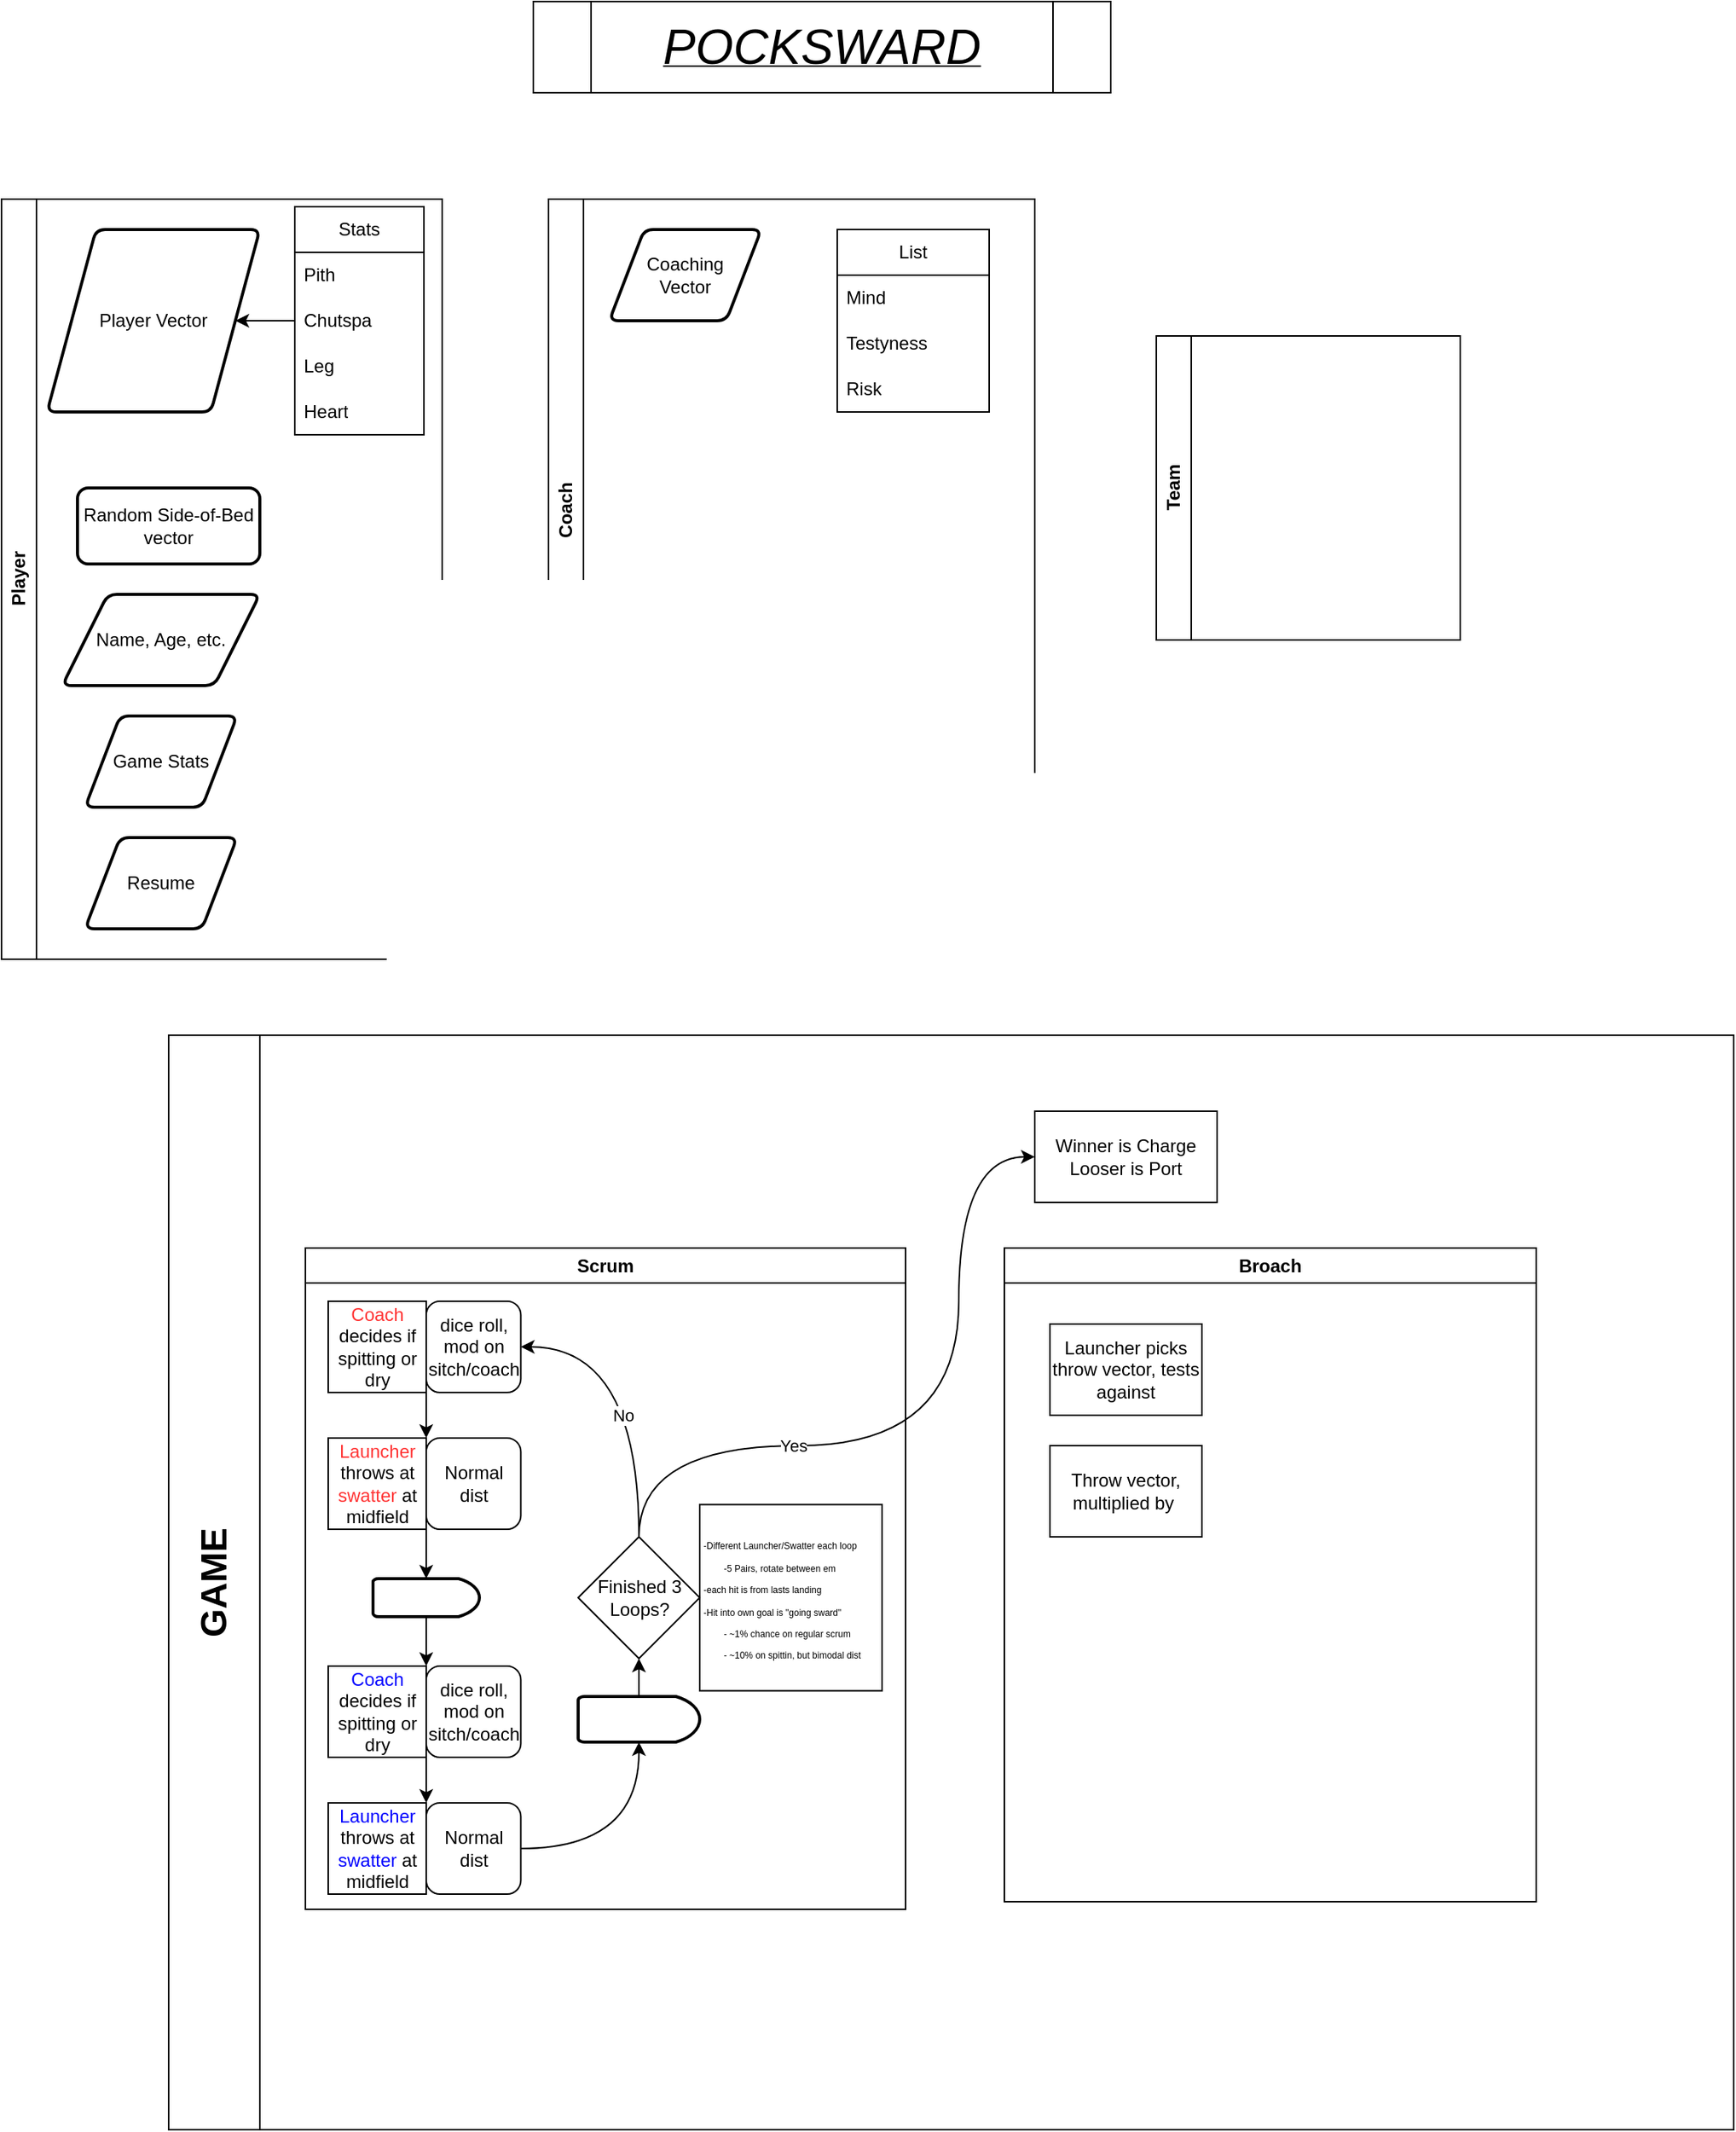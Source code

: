 <mxfile version="21.8.2" type="google">
  <diagram name="Page-1" id="8VVvji6yyK4iROJsNHM2">
    <mxGraphModel grid="1" page="1" gridSize="10" guides="1" tooltips="1" connect="1" arrows="1" fold="1" pageScale="1" pageWidth="850" pageHeight="1100" math="0" shadow="0">
      <root>
        <mxCell id="0" />
        <mxCell id="1" parent="0" />
        <mxCell id="6CWLK8USmKC2c1rMRcYr-1" value="&lt;i style=&quot;&quot;&gt;&lt;u style=&quot;&quot;&gt;&lt;font style=&quot;font-size: 32px;&quot;&gt;POCKSWARD&lt;/font&gt;&lt;/u&gt;&lt;/i&gt;" style="shape=process;whiteSpace=wrap;html=1;backgroundOutline=1;" vertex="1" parent="1">
          <mxGeometry x="540" y="-870" width="380" height="60" as="geometry" />
        </mxCell>
        <mxCell id="LrvtAGxtfW7CsbB4rK7t-2" value="&lt;font style=&quot;font-size: 24px;&quot;&gt;GAME&lt;br&gt;&lt;/font&gt;" style="swimlane;horizontal=0;whiteSpace=wrap;html=1;startSize=60;" vertex="1" parent="1">
          <mxGeometry x="300" y="-190" width="1030" height="720" as="geometry" />
        </mxCell>
        <mxCell id="uPg4Tumh6hNYvUEwxsri-9" value="Scrum" style="swimlane;whiteSpace=wrap;html=1;" vertex="1" parent="LrvtAGxtfW7CsbB4rK7t-2">
          <mxGeometry x="90" y="140" width="395" height="435" as="geometry" />
        </mxCell>
        <mxCell id="04MCu2xoOi-bMP9wf8G--11" value="&lt;font color=&quot;#ff3333&quot;&gt;Launcher&lt;/font&gt; throws at &lt;font color=&quot;#ff3333&quot;&gt;swatter&lt;/font&gt; at midfield" style="rounded=0;whiteSpace=wrap;html=1;" vertex="1" parent="uPg4Tumh6hNYvUEwxsri-9">
          <mxGeometry x="15" y="125" width="64.5" height="60" as="geometry" />
        </mxCell>
        <mxCell id="04MCu2xoOi-bMP9wf8G--16" value="Normal dist" style="rounded=1;whiteSpace=wrap;html=1;" vertex="1" parent="uPg4Tumh6hNYvUEwxsri-9">
          <mxGeometry x="79.5" y="125" width="62.25" height="60" as="geometry" />
        </mxCell>
        <mxCell id="04MCu2xoOi-bMP9wf8G--29" value="&lt;span style=&quot;font-size: 6px; background-color: initial;&quot;&gt;-Different Launcher/Swatter each loop&lt;br&gt;&lt;span style=&quot;white-space: pre;&quot;&gt;&#x9;&lt;/span&gt;-5 Pairs, rotate between em&lt;br&gt;-each hit is from lasts landing&lt;br&gt;-Hit into own goal is &quot;going sward&quot;&lt;br&gt;&lt;span style=&quot;white-space: pre;&quot;&gt;&#x9;&lt;/span&gt;- ~1% chance on regular scrum&lt;br&gt;&lt;span style=&quot;white-space: pre;&quot;&gt;&#x9;&lt;/span&gt;- ~10% on spittin, but bimodal dist&lt;br&gt;&lt;/span&gt;" style="rounded=0;whiteSpace=wrap;html=1;align=left;" vertex="1" parent="uPg4Tumh6hNYvUEwxsri-9">
          <mxGeometry x="259.5" y="168.75" width="120" height="122.5" as="geometry" />
        </mxCell>
        <mxCell id="04MCu2xoOi-bMP9wf8G--36" style="edgeStyle=orthogonalEdgeStyle;curved=1;rounded=0;orthogonalLoop=1;jettySize=auto;html=1;exitX=1;exitY=1;exitDx=0;exitDy=0;entryX=1;entryY=0;entryDx=0;entryDy=0;" edge="1" parent="uPg4Tumh6hNYvUEwxsri-9" source="04MCu2xoOi-bMP9wf8G--34" target="04MCu2xoOi-bMP9wf8G--11">
          <mxGeometry relative="1" as="geometry" />
        </mxCell>
        <mxCell id="04MCu2xoOi-bMP9wf8G--34" value="&lt;font color=&quot;#ff3333&quot;&gt;Coach &lt;/font&gt;decides if spitting or dry" style="rounded=0;whiteSpace=wrap;html=1;" vertex="1" parent="uPg4Tumh6hNYvUEwxsri-9">
          <mxGeometry x="15" y="35" width="64.5" height="60" as="geometry" />
        </mxCell>
        <mxCell id="04MCu2xoOi-bMP9wf8G--35" value="dice roll, mod on sitch/coach" style="rounded=1;whiteSpace=wrap;html=1;" vertex="1" parent="uPg4Tumh6hNYvUEwxsri-9">
          <mxGeometry x="79.5" y="35" width="62.25" height="60" as="geometry" />
        </mxCell>
        <mxCell id="04MCu2xoOi-bMP9wf8G--28" style="edgeStyle=orthogonalEdgeStyle;rounded=0;orthogonalLoop=1;jettySize=auto;html=1;exitX=0.5;exitY=0;exitDx=0;exitDy=0;entryX=1;entryY=0.5;entryDx=0;entryDy=0;curved=1;" edge="1" parent="uPg4Tumh6hNYvUEwxsri-9" source="MI1PErOWdLfNwAChFWtY-5" target="04MCu2xoOi-bMP9wf8G--35">
          <mxGeometry relative="1" as="geometry">
            <Array as="points">
              <mxPoint x="219" y="190" />
              <mxPoint x="219" y="65" />
            </Array>
            <mxPoint x="219.5" y="190" as="sourcePoint" />
          </mxGeometry>
        </mxCell>
        <mxCell id="MI1PErOWdLfNwAChFWtY-6" value="No" style="edgeLabel;html=1;align=center;verticalAlign=middle;resizable=0;points=[];" connectable="0" vertex="1" parent="04MCu2xoOi-bMP9wf8G--28">
          <mxGeometry x="-0.211" y="12" relative="1" as="geometry">
            <mxPoint x="1" as="offset" />
          </mxGeometry>
        </mxCell>
        <mxCell id="04MCu2xoOi-bMP9wf8G--38" value="&lt;font color=&quot;#0000ff&quot;&gt;Launcher&lt;/font&gt; throws at &lt;font color=&quot;#0000ff&quot;&gt;swatter &lt;/font&gt;at midfield" style="rounded=0;whiteSpace=wrap;html=1;" vertex="1" parent="uPg4Tumh6hNYvUEwxsri-9">
          <mxGeometry x="15" y="365" width="64.5" height="60" as="geometry" />
        </mxCell>
        <mxCell id="04MCu2xoOi-bMP9wf8G--39" value="Normal dist" style="rounded=1;whiteSpace=wrap;html=1;" vertex="1" parent="uPg4Tumh6hNYvUEwxsri-9">
          <mxGeometry x="79.5" y="365" width="62.25" height="60" as="geometry" />
        </mxCell>
        <mxCell id="04MCu2xoOi-bMP9wf8G--40" style="edgeStyle=orthogonalEdgeStyle;rounded=0;orthogonalLoop=1;jettySize=auto;html=1;exitX=1;exitY=1;exitDx=0;exitDy=0;entryX=1;entryY=0;entryDx=0;entryDy=0;" edge="1" parent="uPg4Tumh6hNYvUEwxsri-9" source="04MCu2xoOi-bMP9wf8G--41" target="04MCu2xoOi-bMP9wf8G--38">
          <mxGeometry relative="1" as="geometry" />
        </mxCell>
        <mxCell id="04MCu2xoOi-bMP9wf8G--41" value="&lt;font color=&quot;#0000ff&quot;&gt;Coach&lt;/font&gt;&lt;font color=&quot;#ff3333&quot;&gt; &lt;/font&gt;decides if spitting or dry" style="rounded=0;whiteSpace=wrap;html=1;" vertex="1" parent="uPg4Tumh6hNYvUEwxsri-9">
          <mxGeometry x="15" y="275" width="64.5" height="60" as="geometry" />
        </mxCell>
        <mxCell id="04MCu2xoOi-bMP9wf8G--42" value="dice roll, mod on sitch/coach" style="rounded=1;whiteSpace=wrap;html=1;" vertex="1" parent="uPg4Tumh6hNYvUEwxsri-9">
          <mxGeometry x="79.5" y="275" width="62.25" height="60" as="geometry" />
        </mxCell>
        <mxCell id="qCPMD232dvb-v9akhPEh-1" value="" style="strokeWidth=2;html=1;shape=mxgraph.flowchart.delay;whiteSpace=wrap;" vertex="1" parent="uPg4Tumh6hNYvUEwxsri-9">
          <mxGeometry x="44.5" y="217.5" width="70" height="25" as="geometry" />
        </mxCell>
        <mxCell id="04MCu2xoOi-bMP9wf8G--22" style="edgeStyle=orthogonalEdgeStyle;rounded=0;orthogonalLoop=1;jettySize=auto;html=1;exitX=0;exitY=1;exitDx=0;exitDy=0;entryX=0.5;entryY=0;entryDx=0;entryDy=0;entryPerimeter=0;" edge="1" parent="uPg4Tumh6hNYvUEwxsri-9" source="04MCu2xoOi-bMP9wf8G--16" target="qCPMD232dvb-v9akhPEh-1">
          <mxGeometry relative="1" as="geometry">
            <mxPoint x="79.5" y="205" as="targetPoint" />
          </mxGeometry>
        </mxCell>
        <mxCell id="04MCu2xoOi-bMP9wf8G--44" style="edgeStyle=orthogonalEdgeStyle;rounded=0;orthogonalLoop=1;jettySize=auto;html=1;exitX=0.5;exitY=1;exitDx=0;exitDy=0;exitPerimeter=0;entryX=1;entryY=0;entryDx=0;entryDy=0;" edge="1" parent="uPg4Tumh6hNYvUEwxsri-9" source="qCPMD232dvb-v9akhPEh-1" target="04MCu2xoOi-bMP9wf8G--41">
          <mxGeometry relative="1" as="geometry">
            <mxPoint x="79.5" y="255" as="sourcePoint" />
          </mxGeometry>
        </mxCell>
        <mxCell id="qCPMD232dvb-v9akhPEh-3" value="" style="strokeWidth=2;html=1;shape=mxgraph.flowchart.delay;whiteSpace=wrap;" vertex="1" parent="uPg4Tumh6hNYvUEwxsri-9">
          <mxGeometry x="179.5" y="295" width="80" height="30" as="geometry" />
        </mxCell>
        <mxCell id="04MCu2xoOi-bMP9wf8G--27" style="edgeStyle=orthogonalEdgeStyle;curved=1;rounded=0;orthogonalLoop=1;jettySize=auto;html=1;entryX=0.5;entryY=1;entryDx=0;entryDy=0;entryPerimeter=0;exitX=1;exitY=0.5;exitDx=0;exitDy=0;" edge="1" parent="uPg4Tumh6hNYvUEwxsri-9" source="04MCu2xoOi-bMP9wf8G--39" target="qCPMD232dvb-v9akhPEh-3">
          <mxGeometry relative="1" as="geometry">
            <mxPoint x="169.5" y="315" as="sourcePoint" />
            <Array as="points">
              <mxPoint x="219.5" y="395" />
            </Array>
            <mxPoint x="219.5" y="326.25" as="targetPoint" />
          </mxGeometry>
        </mxCell>
        <mxCell id="LrvtAGxtfW7CsbB4rK7t-5" style="edgeStyle=orthogonalEdgeStyle;rounded=0;orthogonalLoop=1;jettySize=auto;html=1;entryX=0.5;entryY=1;entryDx=0;entryDy=0;exitX=0.648;exitY=-0.013;exitDx=0;exitDy=0;exitPerimeter=0;" edge="1" parent="uPg4Tumh6hNYvUEwxsri-9" source="qCPMD232dvb-v9akhPEh-3" target="MI1PErOWdLfNwAChFWtY-5">
          <mxGeometry relative="1" as="geometry">
            <mxPoint x="220" y="300" as="sourcePoint" />
            <mxPoint x="219.5" y="270" as="targetPoint" />
          </mxGeometry>
        </mxCell>
        <mxCell id="MI1PErOWdLfNwAChFWtY-5" value="Finished 3 Loops?" style="rhombus;whiteSpace=wrap;html=1;" vertex="1" parent="uPg4Tumh6hNYvUEwxsri-9">
          <mxGeometry x="179.5" y="190" width="80" height="80" as="geometry" />
        </mxCell>
        <mxCell id="uPg4Tumh6hNYvUEwxsri-13" value="Broach" style="swimlane;whiteSpace=wrap;html=1;" vertex="1" parent="LrvtAGxtfW7CsbB4rK7t-2">
          <mxGeometry x="550" y="140" width="350" height="430" as="geometry" />
        </mxCell>
        <mxCell id="uPg4Tumh6hNYvUEwxsri-21" value="Launcher picks throw vector, tests against" style="rounded=0;whiteSpace=wrap;html=1;" vertex="1" parent="uPg4Tumh6hNYvUEwxsri-13">
          <mxGeometry x="30" y="50" width="100" height="60" as="geometry" />
        </mxCell>
        <mxCell id="uPg4Tumh6hNYvUEwxsri-22" value="Throw vector, multiplied by&amp;nbsp;" style="rounded=0;whiteSpace=wrap;html=1;" vertex="1" parent="uPg4Tumh6hNYvUEwxsri-13">
          <mxGeometry x="30" y="130" width="100" height="60" as="geometry" />
        </mxCell>
        <mxCell id="uPg4Tumh6hNYvUEwxsri-17" value="Winner is Charge&lt;br&gt;Looser is Port" style="rounded=0;whiteSpace=wrap;html=1;" vertex="1" parent="LrvtAGxtfW7CsbB4rK7t-2">
          <mxGeometry x="570" y="50" width="120" height="60" as="geometry" />
        </mxCell>
        <mxCell id="uPg4Tumh6hNYvUEwxsri-18" style="edgeStyle=orthogonalEdgeStyle;rounded=0;orthogonalLoop=1;jettySize=auto;html=1;exitX=0.5;exitY=0;exitDx=0;exitDy=0;entryX=0;entryY=0.5;entryDx=0;entryDy=0;curved=1;" edge="1" parent="LrvtAGxtfW7CsbB4rK7t-2" source="MI1PErOWdLfNwAChFWtY-5" target="uPg4Tumh6hNYvUEwxsri-17">
          <mxGeometry relative="1" as="geometry">
            <Array as="points">
              <mxPoint x="310" y="330" />
              <mxPoint x="310" y="270" />
              <mxPoint x="520" y="270" />
              <mxPoint x="520" y="80" />
            </Array>
            <mxPoint x="309.5" y="330" as="sourcePoint" />
          </mxGeometry>
        </mxCell>
        <mxCell id="MI1PErOWdLfNwAChFWtY-7" value="Yes" style="edgeLabel;html=1;align=center;verticalAlign=middle;resizable=0;points=[];" connectable="0" vertex="1" parent="uPg4Tumh6hNYvUEwxsri-18">
          <mxGeometry x="-0.372" y="-3" relative="1" as="geometry">
            <mxPoint x="1" y="-3" as="offset" />
          </mxGeometry>
        </mxCell>
        <mxCell id="uPg4Tumh6hNYvUEwxsri-1" value="Player" style="swimlane;horizontal=0;whiteSpace=wrap;html=1;" vertex="1" parent="1">
          <mxGeometry x="190" y="-740" width="290" height="500" as="geometry" />
        </mxCell>
        <mxCell id="uPg4Tumh6hNYvUEwxsri-2" value="Player Vector" style="shape=parallelogram;html=1;strokeWidth=2;perimeter=parallelogramPerimeter;whiteSpace=wrap;rounded=1;arcSize=12;size=0.23;" vertex="1" parent="uPg4Tumh6hNYvUEwxsri-1">
          <mxGeometry x="30" y="20" width="140" height="120" as="geometry" />
        </mxCell>
        <mxCell id="uPg4Tumh6hNYvUEwxsri-3" value="Random Side-of-Bed vector" style="rounded=1;whiteSpace=wrap;html=1;absoluteArcSize=1;arcSize=14;strokeWidth=2;" vertex="1" parent="uPg4Tumh6hNYvUEwxsri-1">
          <mxGeometry x="50" y="190" width="120" height="50" as="geometry" />
        </mxCell>
        <mxCell id="uPg4Tumh6hNYvUEwxsri-5" value="Name, Age, etc." style="shape=parallelogram;html=1;strokeWidth=2;perimeter=parallelogramPerimeter;whiteSpace=wrap;rounded=1;arcSize=12;size=0.23;" vertex="1" parent="uPg4Tumh6hNYvUEwxsri-1">
          <mxGeometry x="40" y="260" width="130" height="60" as="geometry" />
        </mxCell>
        <mxCell id="uPg4Tumh6hNYvUEwxsri-6" value="Game Stats" style="shape=parallelogram;html=1;strokeWidth=2;perimeter=parallelogramPerimeter;whiteSpace=wrap;rounded=1;arcSize=12;size=0.23;" vertex="1" parent="uPg4Tumh6hNYvUEwxsri-1">
          <mxGeometry x="55" y="340" width="100" height="60" as="geometry" />
        </mxCell>
        <mxCell id="uPg4Tumh6hNYvUEwxsri-7" value="Resume" style="shape=parallelogram;html=1;strokeWidth=2;perimeter=parallelogramPerimeter;whiteSpace=wrap;rounded=1;arcSize=12;size=0.23;" vertex="1" parent="uPg4Tumh6hNYvUEwxsri-1">
          <mxGeometry x="55" y="420" width="100" height="60" as="geometry" />
        </mxCell>
        <mxCell id="uPg4Tumh6hNYvUEwxsri-23" value="Stats" style="swimlane;fontStyle=0;childLayout=stackLayout;horizontal=1;startSize=30;horizontalStack=0;resizeParent=1;resizeParentMax=0;resizeLast=0;collapsible=1;marginBottom=0;whiteSpace=wrap;html=1;" vertex="1" parent="uPg4Tumh6hNYvUEwxsri-1">
          <mxGeometry x="193" y="5" width="85" height="150" as="geometry">
            <mxRectangle x="190" y="10" width="70" height="30" as="alternateBounds" />
          </mxGeometry>
        </mxCell>
        <mxCell id="uPg4Tumh6hNYvUEwxsri-24" value="Pith" style="text;strokeColor=none;fillColor=none;align=left;verticalAlign=middle;spacingLeft=4;spacingRight=4;overflow=hidden;points=[[0,0.5],[1,0.5]];portConstraint=eastwest;rotatable=0;whiteSpace=wrap;html=1;" vertex="1" parent="uPg4Tumh6hNYvUEwxsri-23">
          <mxGeometry y="30" width="85" height="30" as="geometry" />
        </mxCell>
        <mxCell id="uPg4Tumh6hNYvUEwxsri-25" value="Chutspa" style="text;strokeColor=none;fillColor=none;align=left;verticalAlign=middle;spacingLeft=4;spacingRight=4;overflow=hidden;points=[[0,0.5],[1,0.5]];portConstraint=eastwest;rotatable=0;whiteSpace=wrap;html=1;" vertex="1" parent="uPg4Tumh6hNYvUEwxsri-23">
          <mxGeometry y="60" width="85" height="30" as="geometry" />
        </mxCell>
        <mxCell id="uPg4Tumh6hNYvUEwxsri-26" value="Leg" style="text;strokeColor=none;fillColor=none;align=left;verticalAlign=middle;spacingLeft=4;spacingRight=4;overflow=hidden;points=[[0,0.5],[1,0.5]];portConstraint=eastwest;rotatable=0;whiteSpace=wrap;html=1;" vertex="1" parent="uPg4Tumh6hNYvUEwxsri-23">
          <mxGeometry y="90" width="85" height="30" as="geometry" />
        </mxCell>
        <mxCell id="uPg4Tumh6hNYvUEwxsri-28" value="Heart" style="text;strokeColor=none;fillColor=none;align=left;verticalAlign=middle;spacingLeft=4;spacingRight=4;overflow=hidden;points=[[0,0.5],[1,0.5]];portConstraint=eastwest;rotatable=0;whiteSpace=wrap;html=1;" vertex="1" parent="uPg4Tumh6hNYvUEwxsri-23">
          <mxGeometry y="120" width="85" height="30" as="geometry" />
        </mxCell>
        <mxCell id="uPg4Tumh6hNYvUEwxsri-30" style="edgeStyle=orthogonalEdgeStyle;rounded=0;orthogonalLoop=1;jettySize=auto;html=1;entryX=1;entryY=0.5;entryDx=0;entryDy=0;curved=1;" edge="1" parent="uPg4Tumh6hNYvUEwxsri-1" source="uPg4Tumh6hNYvUEwxsri-25" target="uPg4Tumh6hNYvUEwxsri-2">
          <mxGeometry relative="1" as="geometry" />
        </mxCell>
        <mxCell id="uPg4Tumh6hNYvUEwxsri-10" value="Coach" style="swimlane;horizontal=0;whiteSpace=wrap;html=1;" vertex="1" parent="1">
          <mxGeometry x="550" y="-740" width="320" height="410" as="geometry" />
        </mxCell>
        <mxCell id="uPg4Tumh6hNYvUEwxsri-12" value="Coaching &lt;br&gt;Vector" style="shape=parallelogram;html=1;strokeWidth=2;perimeter=parallelogramPerimeter;whiteSpace=wrap;rounded=1;arcSize=12;size=0.23;" vertex="1" parent="uPg4Tumh6hNYvUEwxsri-10">
          <mxGeometry x="40" y="20" width="100" height="60" as="geometry" />
        </mxCell>
        <mxCell id="MI1PErOWdLfNwAChFWtY-1" value="List" style="swimlane;fontStyle=0;childLayout=stackLayout;horizontal=1;startSize=30;horizontalStack=0;resizeParent=1;resizeParentMax=0;resizeLast=0;collapsible=1;marginBottom=0;whiteSpace=wrap;html=1;" vertex="1" parent="uPg4Tumh6hNYvUEwxsri-10">
          <mxGeometry x="190" y="20" width="100" height="120" as="geometry" />
        </mxCell>
        <mxCell id="MI1PErOWdLfNwAChFWtY-2" value="Mind" style="text;strokeColor=none;fillColor=none;align=left;verticalAlign=middle;spacingLeft=4;spacingRight=4;overflow=hidden;points=[[0,0.5],[1,0.5]];portConstraint=eastwest;rotatable=0;whiteSpace=wrap;html=1;" vertex="1" parent="MI1PErOWdLfNwAChFWtY-1">
          <mxGeometry y="30" width="100" height="30" as="geometry" />
        </mxCell>
        <mxCell id="MI1PErOWdLfNwAChFWtY-3" value="Testyness" style="text;strokeColor=none;fillColor=none;align=left;verticalAlign=middle;spacingLeft=4;spacingRight=4;overflow=hidden;points=[[0,0.5],[1,0.5]];portConstraint=eastwest;rotatable=0;whiteSpace=wrap;html=1;" vertex="1" parent="MI1PErOWdLfNwAChFWtY-1">
          <mxGeometry y="60" width="100" height="30" as="geometry" />
        </mxCell>
        <mxCell id="MI1PErOWdLfNwAChFWtY-4" value="Risk" style="text;strokeColor=none;fillColor=none;align=left;verticalAlign=middle;spacingLeft=4;spacingRight=4;overflow=hidden;points=[[0,0.5],[1,0.5]];portConstraint=eastwest;rotatable=0;whiteSpace=wrap;html=1;" vertex="1" parent="MI1PErOWdLfNwAChFWtY-1">
          <mxGeometry y="90" width="100" height="30" as="geometry" />
        </mxCell>
        <mxCell id="uPg4Tumh6hNYvUEwxsri-11" value="Team" style="swimlane;horizontal=0;whiteSpace=wrap;html=1;" vertex="1" parent="1">
          <mxGeometry x="950" y="-650" width="200" height="200" as="geometry" />
        </mxCell>
      </root>
    </mxGraphModel>
  </diagram>
</mxfile>

